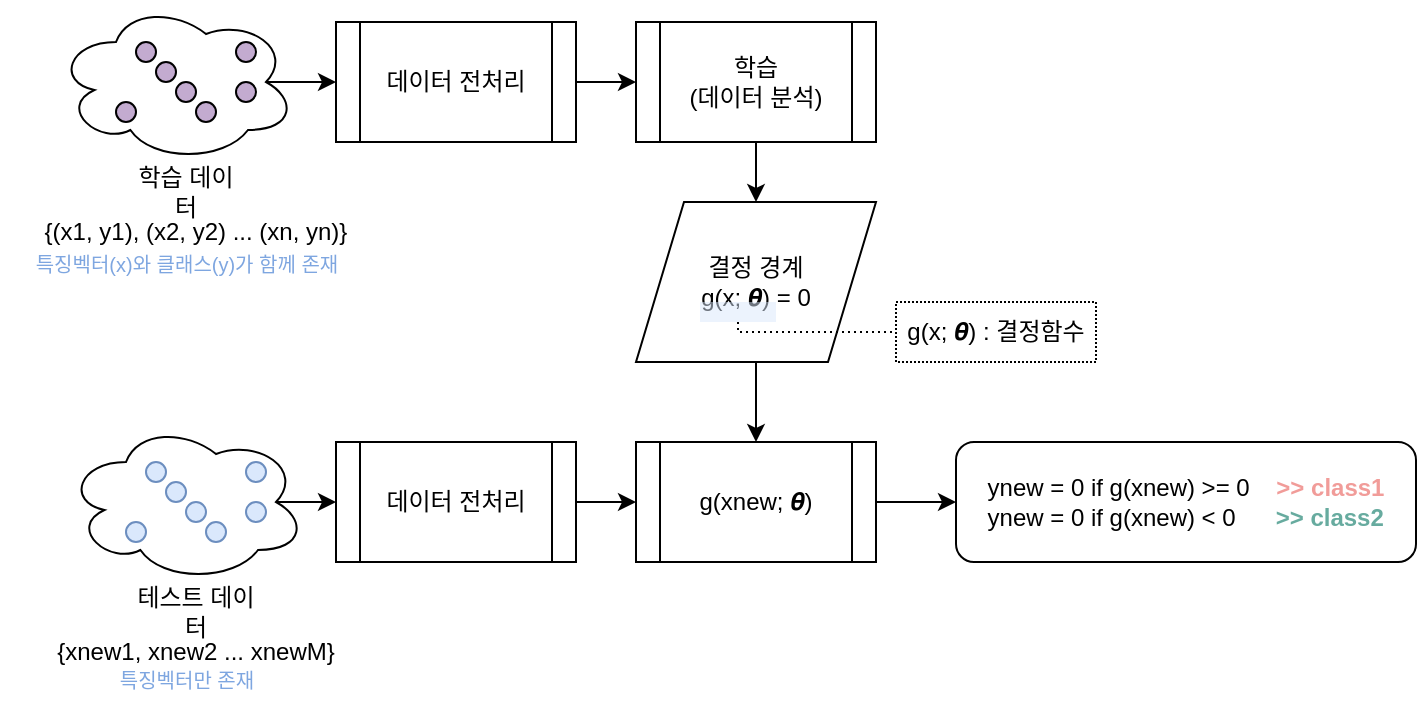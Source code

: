<mxfile version="24.7.17">
  <diagram name="페이지-1" id="hEEMBXZSEIcuvb8T5DBI">
    <mxGraphModel dx="615" dy="449" grid="1" gridSize="10" guides="1" tooltips="1" connect="1" arrows="1" fold="1" page="1" pageScale="1" pageWidth="827" pageHeight="1169" math="0" shadow="0">
      <root>
        <mxCell id="0" />
        <mxCell id="1" parent="0" />
        <mxCell id="Wo4IVE7KQsOFihpF6E0Y-28" style="edgeStyle=orthogonalEdgeStyle;rounded=0;orthogonalLoop=1;jettySize=auto;html=1;exitX=0.875;exitY=0.5;exitDx=0;exitDy=0;exitPerimeter=0;entryX=0;entryY=0.5;entryDx=0;entryDy=0;" edge="1" parent="1" source="Wo4IVE7KQsOFihpF6E0Y-1" target="Wo4IVE7KQsOFihpF6E0Y-10">
          <mxGeometry relative="1" as="geometry" />
        </mxCell>
        <mxCell id="Wo4IVE7KQsOFihpF6E0Y-1" value="" style="ellipse;shape=cloud;whiteSpace=wrap;html=1;" vertex="1" parent="1">
          <mxGeometry x="190" y="120" width="120" height="80" as="geometry" />
        </mxCell>
        <mxCell id="Wo4IVE7KQsOFihpF6E0Y-2" value="" style="ellipse;whiteSpace=wrap;html=1;aspect=fixed;fillColor=#C3ABD0;" vertex="1" parent="1">
          <mxGeometry x="230" y="140" width="10" height="10" as="geometry" />
        </mxCell>
        <mxCell id="Wo4IVE7KQsOFihpF6E0Y-3" value="" style="ellipse;whiteSpace=wrap;html=1;aspect=fixed;fillColor=#C3ABD0;" vertex="1" parent="1">
          <mxGeometry x="240" y="150" width="10" height="10" as="geometry" />
        </mxCell>
        <mxCell id="Wo4IVE7KQsOFihpF6E0Y-4" value="" style="ellipse;whiteSpace=wrap;html=1;aspect=fixed;fillColor=#C3ABD0;" vertex="1" parent="1">
          <mxGeometry x="250" y="160" width="10" height="10" as="geometry" />
        </mxCell>
        <mxCell id="Wo4IVE7KQsOFihpF6E0Y-5" value="" style="ellipse;whiteSpace=wrap;html=1;aspect=fixed;fillColor=#C3ABD0;" vertex="1" parent="1">
          <mxGeometry x="260" y="170" width="10" height="10" as="geometry" />
        </mxCell>
        <mxCell id="Wo4IVE7KQsOFihpF6E0Y-6" value="" style="ellipse;whiteSpace=wrap;html=1;aspect=fixed;fillColor=#C3ABD0;" vertex="1" parent="1">
          <mxGeometry x="280" y="140" width="10" height="10" as="geometry" />
        </mxCell>
        <mxCell id="Wo4IVE7KQsOFihpF6E0Y-7" value="" style="ellipse;whiteSpace=wrap;html=1;aspect=fixed;fillColor=#C3ABD0;" vertex="1" parent="1">
          <mxGeometry x="220" y="170" width="10" height="10" as="geometry" />
        </mxCell>
        <mxCell id="Wo4IVE7KQsOFihpF6E0Y-8" value="" style="ellipse;whiteSpace=wrap;html=1;aspect=fixed;fillColor=#C3ABD0;" vertex="1" parent="1">
          <mxGeometry x="280" y="160" width="10" height="10" as="geometry" />
        </mxCell>
        <mxCell id="Wo4IVE7KQsOFihpF6E0Y-30" style="edgeStyle=orthogonalEdgeStyle;rounded=0;orthogonalLoop=1;jettySize=auto;html=1;exitX=0.5;exitY=1;exitDx=0;exitDy=0;entryX=0.5;entryY=0;entryDx=0;entryDy=0;" edge="1" parent="1" source="Wo4IVE7KQsOFihpF6E0Y-9" target="Wo4IVE7KQsOFihpF6E0Y-12">
          <mxGeometry relative="1" as="geometry" />
        </mxCell>
        <mxCell id="Wo4IVE7KQsOFihpF6E0Y-9" value="학습&lt;div&gt;(데이터 분석)&lt;/div&gt;" style="shape=process;whiteSpace=wrap;html=1;backgroundOutline=1;" vertex="1" parent="1">
          <mxGeometry x="480" y="130" width="120" height="60" as="geometry" />
        </mxCell>
        <mxCell id="Wo4IVE7KQsOFihpF6E0Y-29" style="edgeStyle=orthogonalEdgeStyle;rounded=0;orthogonalLoop=1;jettySize=auto;html=1;exitX=1;exitY=0.5;exitDx=0;exitDy=0;entryX=0;entryY=0.5;entryDx=0;entryDy=0;" edge="1" parent="1" source="Wo4IVE7KQsOFihpF6E0Y-10" target="Wo4IVE7KQsOFihpF6E0Y-9">
          <mxGeometry relative="1" as="geometry" />
        </mxCell>
        <mxCell id="Wo4IVE7KQsOFihpF6E0Y-10" value="데이터 전처리" style="shape=process;whiteSpace=wrap;html=1;backgroundOutline=1;" vertex="1" parent="1">
          <mxGeometry x="330" y="130" width="120" height="60" as="geometry" />
        </mxCell>
        <mxCell id="Wo4IVE7KQsOFihpF6E0Y-11" value="학습 데이터" style="text;strokeColor=none;align=center;fillColor=none;html=1;verticalAlign=middle;whiteSpace=wrap;rounded=0;" vertex="1" parent="1">
          <mxGeometry x="225" y="200" width="60" height="30" as="geometry" />
        </mxCell>
        <mxCell id="Wo4IVE7KQsOFihpF6E0Y-31" style="edgeStyle=orthogonalEdgeStyle;rounded=0;orthogonalLoop=1;jettySize=auto;html=1;exitX=0.5;exitY=1;exitDx=0;exitDy=0;entryX=0.5;entryY=0;entryDx=0;entryDy=0;" edge="1" parent="1" source="Wo4IVE7KQsOFihpF6E0Y-12" target="Wo4IVE7KQsOFihpF6E0Y-13">
          <mxGeometry relative="1" as="geometry" />
        </mxCell>
        <mxCell id="Wo4IVE7KQsOFihpF6E0Y-12" value="결정 경계&lt;div&gt;g(x;&amp;nbsp;&lt;span style=&quot;text-align: start; background-color: initial;&quot;&gt;&lt;font style=&quot;font-size: 12px;&quot;&gt;𝜽) = 0&lt;/font&gt;&lt;/span&gt;&lt;/div&gt;" style="shape=parallelogram;perimeter=parallelogramPerimeter;whiteSpace=wrap;html=1;dashed=0;" vertex="1" parent="1">
          <mxGeometry x="480" y="220" width="120" height="80" as="geometry" />
        </mxCell>
        <mxCell id="Wo4IVE7KQsOFihpF6E0Y-37" style="edgeStyle=orthogonalEdgeStyle;rounded=0;orthogonalLoop=1;jettySize=auto;html=1;exitX=1;exitY=0.5;exitDx=0;exitDy=0;" edge="1" parent="1" source="Wo4IVE7KQsOFihpF6E0Y-13" target="Wo4IVE7KQsOFihpF6E0Y-38">
          <mxGeometry relative="1" as="geometry">
            <mxPoint x="640" y="369.75" as="targetPoint" />
          </mxGeometry>
        </mxCell>
        <mxCell id="Wo4IVE7KQsOFihpF6E0Y-13" value="g(xnew;&amp;nbsp;&lt;span style=&quot;text-align: start;&quot;&gt;𝜽)&lt;/span&gt;" style="shape=process;whiteSpace=wrap;html=1;backgroundOutline=1;" vertex="1" parent="1">
          <mxGeometry x="480" y="340" width="120" height="60" as="geometry" />
        </mxCell>
        <mxCell id="Wo4IVE7KQsOFihpF6E0Y-32" style="edgeStyle=orthogonalEdgeStyle;rounded=0;orthogonalLoop=1;jettySize=auto;html=1;exitX=0.875;exitY=0.5;exitDx=0;exitDy=0;exitPerimeter=0;entryX=0;entryY=0.5;entryDx=0;entryDy=0;" edge="1" parent="1" source="Wo4IVE7KQsOFihpF6E0Y-14" target="Wo4IVE7KQsOFihpF6E0Y-23">
          <mxGeometry relative="1" as="geometry" />
        </mxCell>
        <mxCell id="Wo4IVE7KQsOFihpF6E0Y-14" value="" style="ellipse;shape=cloud;whiteSpace=wrap;html=1;" vertex="1" parent="1">
          <mxGeometry x="195" y="330" width="120" height="80" as="geometry" />
        </mxCell>
        <mxCell id="Wo4IVE7KQsOFihpF6E0Y-15" value="" style="ellipse;whiteSpace=wrap;html=1;aspect=fixed;fillColor=#dae8fc;strokeColor=#6c8ebf;" vertex="1" parent="1">
          <mxGeometry x="235" y="350" width="10" height="10" as="geometry" />
        </mxCell>
        <mxCell id="Wo4IVE7KQsOFihpF6E0Y-16" value="" style="ellipse;whiteSpace=wrap;html=1;aspect=fixed;fillColor=#dae8fc;strokeColor=#6c8ebf;" vertex="1" parent="1">
          <mxGeometry x="245" y="360" width="10" height="10" as="geometry" />
        </mxCell>
        <mxCell id="Wo4IVE7KQsOFihpF6E0Y-17" value="" style="ellipse;whiteSpace=wrap;html=1;aspect=fixed;fillColor=#dae8fc;strokeColor=#6c8ebf;" vertex="1" parent="1">
          <mxGeometry x="255" y="370" width="10" height="10" as="geometry" />
        </mxCell>
        <mxCell id="Wo4IVE7KQsOFihpF6E0Y-18" value="" style="ellipse;whiteSpace=wrap;html=1;aspect=fixed;fillColor=#dae8fc;strokeColor=#6c8ebf;" vertex="1" parent="1">
          <mxGeometry x="265" y="380" width="10" height="10" as="geometry" />
        </mxCell>
        <mxCell id="Wo4IVE7KQsOFihpF6E0Y-19" value="" style="ellipse;whiteSpace=wrap;html=1;aspect=fixed;fillColor=#dae8fc;strokeColor=#6c8ebf;" vertex="1" parent="1">
          <mxGeometry x="285" y="350" width="10" height="10" as="geometry" />
        </mxCell>
        <mxCell id="Wo4IVE7KQsOFihpF6E0Y-20" value="" style="ellipse;whiteSpace=wrap;html=1;aspect=fixed;fillColor=#dae8fc;strokeColor=#6c8ebf;" vertex="1" parent="1">
          <mxGeometry x="225" y="380" width="10" height="10" as="geometry" />
        </mxCell>
        <mxCell id="Wo4IVE7KQsOFihpF6E0Y-21" value="" style="ellipse;whiteSpace=wrap;html=1;aspect=fixed;fillColor=#dae8fc;strokeColor=#6c8ebf;" vertex="1" parent="1">
          <mxGeometry x="285" y="370" width="10" height="10" as="geometry" />
        </mxCell>
        <mxCell id="Wo4IVE7KQsOFihpF6E0Y-22" value="테스트 데이터" style="text;strokeColor=none;align=center;fillColor=none;html=1;verticalAlign=middle;whiteSpace=wrap;rounded=0;" vertex="1" parent="1">
          <mxGeometry x="225" y="410" width="70" height="30" as="geometry" />
        </mxCell>
        <mxCell id="Wo4IVE7KQsOFihpF6E0Y-33" style="edgeStyle=orthogonalEdgeStyle;rounded=0;orthogonalLoop=1;jettySize=auto;html=1;exitX=1;exitY=0.5;exitDx=0;exitDy=0;entryX=0;entryY=0.5;entryDx=0;entryDy=0;" edge="1" parent="1" source="Wo4IVE7KQsOFihpF6E0Y-23" target="Wo4IVE7KQsOFihpF6E0Y-13">
          <mxGeometry relative="1" as="geometry" />
        </mxCell>
        <mxCell id="Wo4IVE7KQsOFihpF6E0Y-23" value="데이터 전처리" style="shape=process;whiteSpace=wrap;html=1;backgroundOutline=1;" vertex="1" parent="1">
          <mxGeometry x="330" y="340" width="120" height="60" as="geometry" />
        </mxCell>
        <mxCell id="Wo4IVE7KQsOFihpF6E0Y-24" value="{(x1, y1), (x2, y2) ... (xn, yn)}" style="text;strokeColor=none;align=center;fillColor=none;html=1;verticalAlign=middle;whiteSpace=wrap;rounded=0;" vertex="1" parent="1">
          <mxGeometry x="175" y="220" width="170" height="30" as="geometry" />
        </mxCell>
        <mxCell id="Wo4IVE7KQsOFihpF6E0Y-25" value="{xnew1, xnew2 ... xnewM}" style="text;strokeColor=none;align=center;fillColor=none;html=1;verticalAlign=middle;whiteSpace=wrap;rounded=0;" vertex="1" parent="1">
          <mxGeometry x="175" y="430" width="170" height="30" as="geometry" />
        </mxCell>
        <mxCell id="Wo4IVE7KQsOFihpF6E0Y-26" value="&lt;font color=&quot;#7ea6e0&quot; style=&quot;font-size: 10px;&quot;&gt;특징벡터(x)와 클래스(y)가 함께 존재&lt;/font&gt;" style="text;strokeColor=none;align=center;fillColor=none;html=1;verticalAlign=middle;whiteSpace=wrap;rounded=0;" vertex="1" parent="1">
          <mxGeometry x="162.5" y="236" width="185" height="30" as="geometry" />
        </mxCell>
        <mxCell id="Wo4IVE7KQsOFihpF6E0Y-27" value="&lt;font color=&quot;#7ea6e0&quot; style=&quot;font-size: 10px;&quot;&gt;특징벡터만 존재&lt;/font&gt;" style="text;strokeColor=none;align=center;fillColor=none;html=1;verticalAlign=middle;whiteSpace=wrap;rounded=0;" vertex="1" parent="1">
          <mxGeometry x="162.5" y="444" width="185" height="30" as="geometry" />
        </mxCell>
        <mxCell id="Wo4IVE7KQsOFihpF6E0Y-36" style="edgeStyle=orthogonalEdgeStyle;rounded=0;orthogonalLoop=1;jettySize=auto;html=1;exitX=0.5;exitY=1;exitDx=0;exitDy=0;entryX=0;entryY=0.5;entryDx=0;entryDy=0;dashed=1;dashPattern=1 2;endArrow=none;endFill=0;" edge="1" parent="1" source="Wo4IVE7KQsOFihpF6E0Y-34" target="Wo4IVE7KQsOFihpF6E0Y-35">
          <mxGeometry relative="1" as="geometry">
            <Array as="points">
              <mxPoint x="531" y="285" />
            </Array>
          </mxGeometry>
        </mxCell>
        <mxCell id="Wo4IVE7KQsOFihpF6E0Y-34" value="" style="rounded=0;whiteSpace=wrap;html=1;fillColor=#dae8fc;strokeColor=none;opacity=50;" vertex="1" parent="1">
          <mxGeometry x="512" y="270" width="38" height="10" as="geometry" />
        </mxCell>
        <mxCell id="Wo4IVE7KQsOFihpF6E0Y-35" value="g(x;&amp;nbsp;&lt;span style=&quot;background-color: initial; text-align: start;&quot;&gt;𝜽) : 결정함수&lt;/span&gt;" style="text;strokeColor=default;align=center;fillColor=none;html=1;verticalAlign=middle;whiteSpace=wrap;rounded=0;dashed=1;dashPattern=1 1;" vertex="1" parent="1">
          <mxGeometry x="610" y="270" width="100" height="30" as="geometry" />
        </mxCell>
        <mxCell id="Wo4IVE7KQsOFihpF6E0Y-38" value="&lt;div style=&quot;text-align: left;&quot;&gt;&lt;span style=&quot;background-color: initial;&quot;&gt;ynew = 0 if g(xnew) &amp;gt;= 0&amp;nbsp; &amp;nbsp; &lt;font color=&quot;#f19c99&quot;&gt;&lt;b&gt;&amp;gt;&amp;gt; class1&lt;/b&gt;&lt;/font&gt;&lt;/span&gt;&lt;/div&gt;&lt;div style=&quot;text-align: left;&quot;&gt;ynew = 0 if g(xnew) &amp;lt; 0&amp;nbsp; &amp;nbsp; &amp;nbsp; &lt;font color=&quot;#67ab9f&quot;&gt;&lt;b&gt;&amp;gt;&amp;gt; class2&lt;/b&gt;&lt;/font&gt;&lt;br&gt;&lt;/div&gt;" style="rounded=1;whiteSpace=wrap;html=1;" vertex="1" parent="1">
          <mxGeometry x="640" y="340" width="230" height="60" as="geometry" />
        </mxCell>
      </root>
    </mxGraphModel>
  </diagram>
</mxfile>
